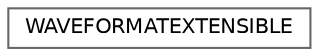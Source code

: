 digraph "Graphical Class Hierarchy"
{
 // LATEX_PDF_SIZE
  bgcolor="transparent";
  edge [fontname=Helvetica,fontsize=10,labelfontname=Helvetica,labelfontsize=10];
  node [fontname=Helvetica,fontsize=10,shape=box,height=0.2,width=0.4];
  rankdir="LR";
  Node0 [id="Node000000",label="WAVEFORMATEXTENSIBLE",height=0.2,width=0.4,color="grey40", fillcolor="white", style="filled",URL="$struct_w_a_v_e_f_o_r_m_a_t_e_x_t_e_n_s_i_b_l_e.html",tooltip=" "];
}
